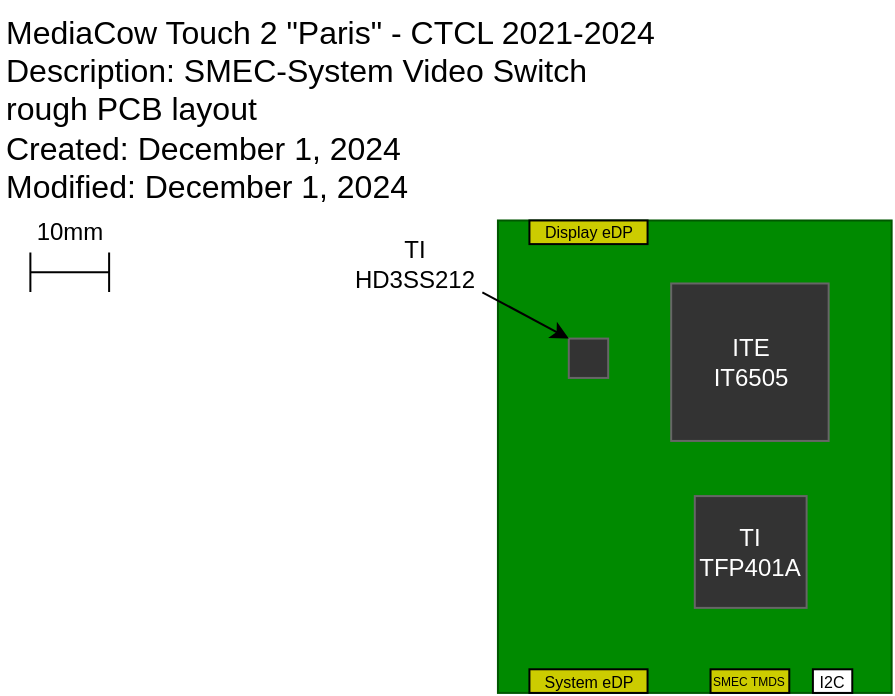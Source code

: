 <mxfile version="24.7.17">
  <diagram name="Page-1" id="pYFhWjRpLVZ4nRkJkQFB">
    <mxGraphModel dx="1434" dy="827" grid="1" gridSize="3.937" guides="0" tooltips="1" connect="1" arrows="1" fold="1" page="1" pageScale="1" pageWidth="583" pageHeight="413" math="0" shadow="0">
      <root>
        <mxCell id="0" />
        <mxCell id="1" parent="0" />
        <mxCell id="UOZABrlbIqTyISldkYaW-4" value="" style="rounded=0;whiteSpace=wrap;html=1;fillColor=#008a00;fontColor=#ffffff;strokeColor=#005700;" parent="1" vertex="1">
          <mxGeometry x="251.97" y="110.24" width="196.85" height="236.22" as="geometry" />
        </mxCell>
        <mxCell id="WfoxoDQ59nY1Z0Lb3G8y-1" value="MediaCow Touch 2 &quot;Paris&quot; - CTCL 2021-2024&lt;br style=&quot;font-size: 16px;&quot;&gt;Description: SMEC-System Video Switch rough PCB layout&lt;br style=&quot;font-size: 16px;&quot;&gt;&lt;span style=&quot;background-color: initial; font-size: 16px;&quot;&gt;Created: December 1, 2024&amp;nbsp;&lt;/span&gt;&lt;div style=&quot;font-size: 16px;&quot;&gt;Modified: December 1, 2024&lt;/div&gt;" style="text;html=1;align=left;verticalAlign=top;whiteSpace=wrap;rounded=0;fontSize=16;" parent="1" vertex="1">
          <mxGeometry x="3.94" width="334.65" height="98.42" as="geometry" />
        </mxCell>
        <mxCell id="UOZABrlbIqTyISldkYaW-1" value="" style="shape=crossbar;whiteSpace=wrap;html=1;rounded=1;" parent="1" vertex="1">
          <mxGeometry x="18.19" y="126.3" width="39.37" height="19.69" as="geometry" />
        </mxCell>
        <mxCell id="UOZABrlbIqTyISldkYaW-2" value="10mm" style="text;html=1;align=center;verticalAlign=middle;whiteSpace=wrap;rounded=0;" parent="1" vertex="1">
          <mxGeometry x="7.87" y="106.3" width="60" height="20" as="geometry" />
        </mxCell>
        <mxCell id="UOZABrlbIqTyISldkYaW-3" value="TI&lt;div&gt;TFP401A&lt;/div&gt;" style="whiteSpace=wrap;html=1;fillColor=#333333;fontColor=#FFFFFF;strokeColor=#666666;" parent="1" vertex="1">
          <mxGeometry x="350.4" y="248.04" width="55.905" height="55.905" as="geometry" />
        </mxCell>
        <mxCell id="wEQ5dXqhj_t8ezE2j6Q1-1" value="" style="whiteSpace=wrap;html=1;fillColor=#333333;fontColor=#333333;strokeColor=#666666;" vertex="1" parent="1">
          <mxGeometry x="287.4" y="169.29" width="19.685" height="19.685" as="geometry" />
        </mxCell>
        <mxCell id="wEQ5dXqhj_t8ezE2j6Q1-2" value="Display eDP" style="rounded=0;whiteSpace=wrap;html=1;fillColor=#CCCC00;fontSize=8;" vertex="1" parent="1">
          <mxGeometry x="267.72" y="110.24" width="59.06" height="11.81" as="geometry" />
        </mxCell>
        <mxCell id="wEQ5dXqhj_t8ezE2j6Q1-3" value="ITE&lt;div&gt;IT6505&lt;/div&gt;" style="whiteSpace=wrap;html=1;fillColor=#333333;fontColor=#FFFFFF;strokeColor=#666666;" vertex="1" parent="1">
          <mxGeometry x="338.587" y="141.737" width="78.74" height="78.74" as="geometry" />
        </mxCell>
        <mxCell id="wEQ5dXqhj_t8ezE2j6Q1-4" value="" style="endArrow=classic;html=1;rounded=0;entryX=0;entryY=0;entryDx=0;entryDy=0;" edge="1" parent="1" target="wEQ5dXqhj_t8ezE2j6Q1-1">
          <mxGeometry width="50" height="50" relative="1" as="geometry">
            <mxPoint x="244.17" y="146.13" as="sourcePoint" />
            <mxPoint x="279.17" y="165.13" as="targetPoint" />
          </mxGeometry>
        </mxCell>
        <mxCell id="wEQ5dXqhj_t8ezE2j6Q1-5" value="TI&lt;br&gt;HD3SS212" style="text;html=1;align=center;verticalAlign=middle;whiteSpace=wrap;rounded=0;" vertex="1" parent="1">
          <mxGeometry x="177.16" y="118.11" width="66.92" height="27.56" as="geometry" />
        </mxCell>
        <mxCell id="wEQ5dXqhj_t8ezE2j6Q1-7" value="SMEC TMDS" style="rounded=0;whiteSpace=wrap;html=1;fillColor=#CCCC00;fontSize=6;" vertex="1" parent="1">
          <mxGeometry x="358.27" y="334.65" width="39.37" height="11.81" as="geometry" />
        </mxCell>
        <mxCell id="wEQ5dXqhj_t8ezE2j6Q1-8" value="System eDP" style="rounded=0;whiteSpace=wrap;html=1;fillColor=#CCCC00;fontSize=8;" vertex="1" parent="1">
          <mxGeometry x="267.717" y="334.647" width="59.06" height="11.81" as="geometry" />
        </mxCell>
        <mxCell id="wEQ5dXqhj_t8ezE2j6Q1-9" value="I2C" style="rounded=0;whiteSpace=wrap;html=1;fontSize=8;fontColor=default;" vertex="1" parent="1">
          <mxGeometry x="409.45" y="334.65" width="19.69" height="11.81" as="geometry" />
        </mxCell>
      </root>
    </mxGraphModel>
  </diagram>
</mxfile>

